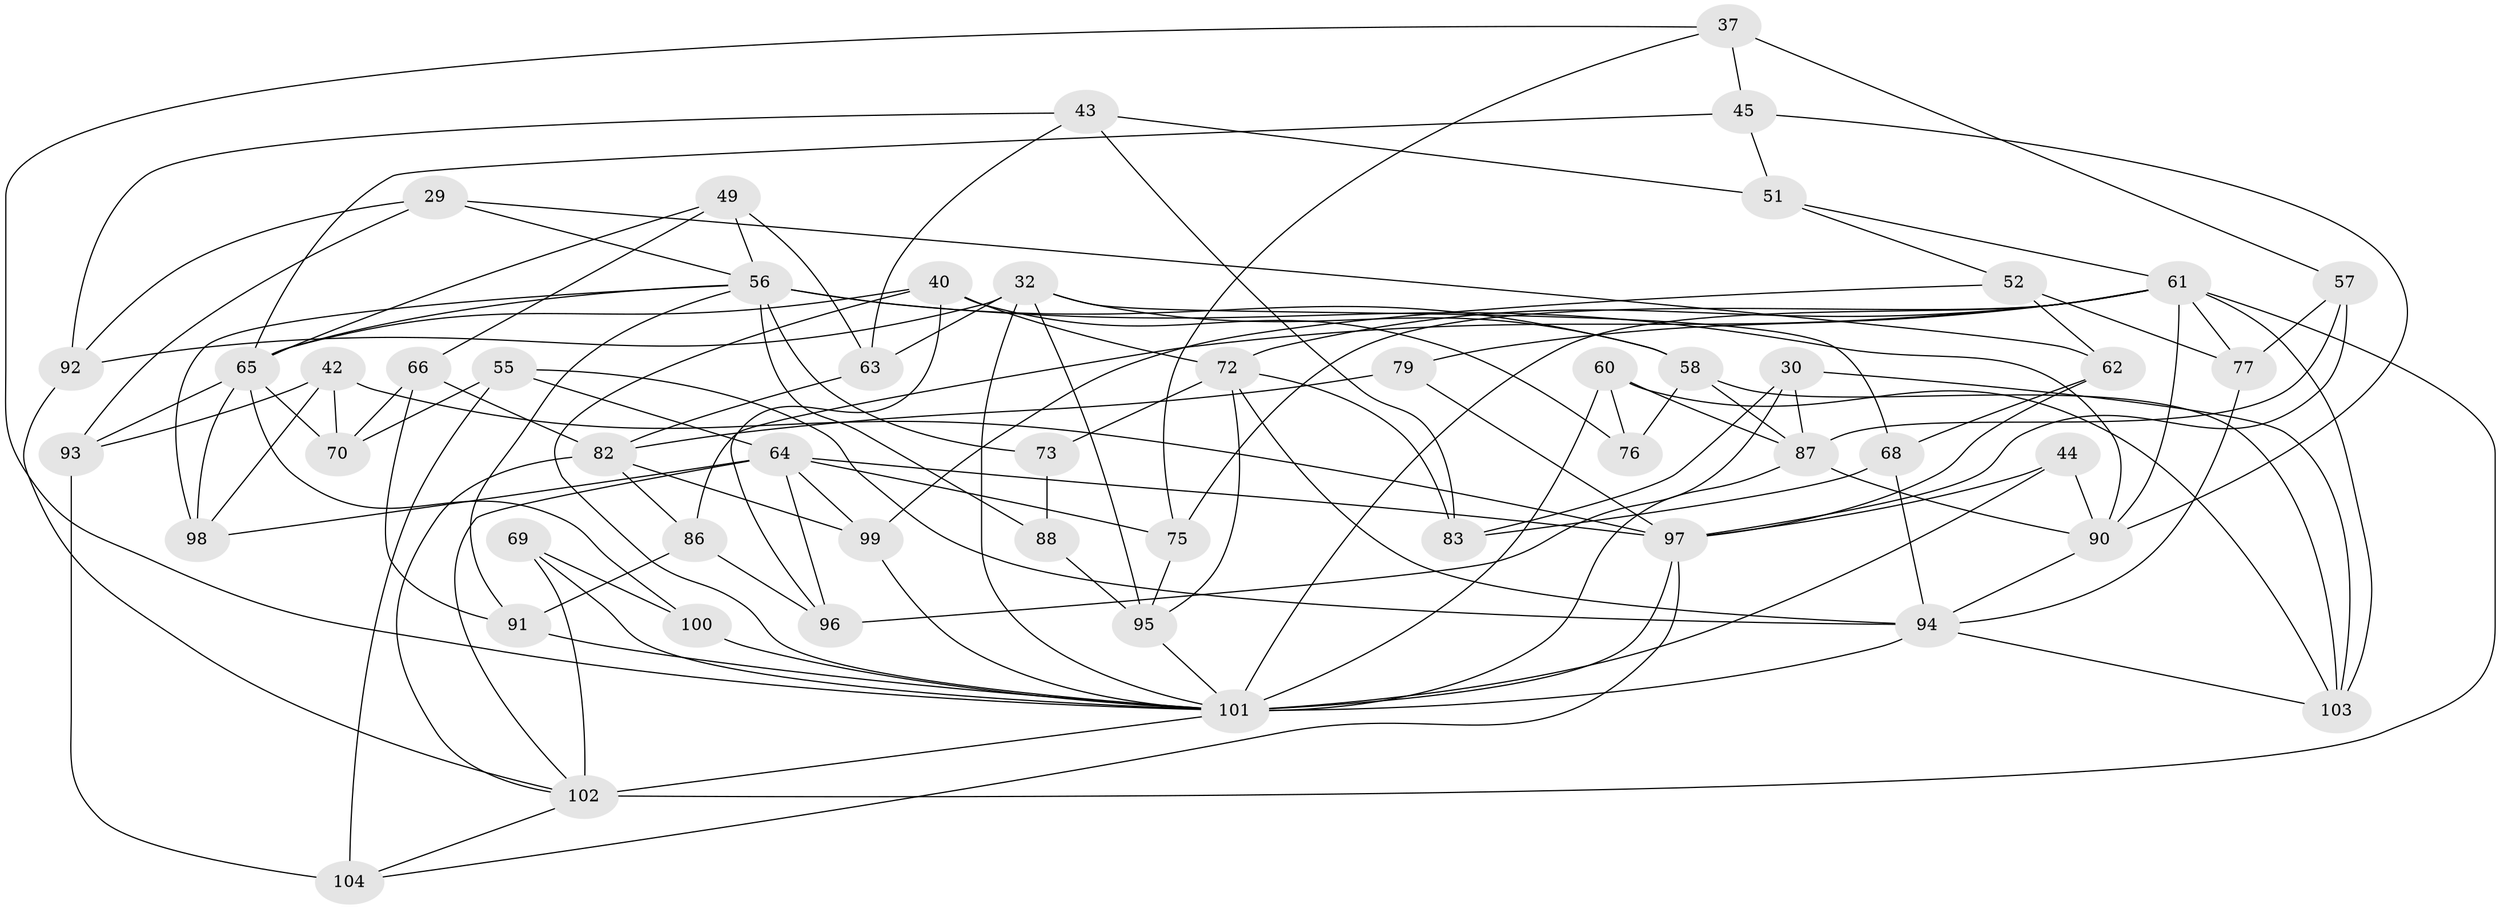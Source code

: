 // original degree distribution, {4: 1.0}
// Generated by graph-tools (version 1.1) at 2025/56/03/09/25 04:56:41]
// undirected, 52 vertices, 127 edges
graph export_dot {
graph [start="1"]
  node [color=gray90,style=filled];
  29;
  30;
  32 [super="+10+21"];
  37;
  40 [super="+28"];
  42;
  43;
  44;
  45;
  49;
  51;
  52;
  55;
  56 [super="+1+9+36"];
  57;
  58 [super="+12"];
  60 [super="+54"];
  61 [super="+41+19+26"];
  62;
  63;
  64 [super="+8+31"];
  65 [super="+25+47"];
  66;
  68;
  69 [super="+22"];
  70;
  72 [super="+6+16"];
  73 [super="+50"];
  75;
  76;
  77;
  79;
  82 [super="+18"];
  83;
  86;
  87 [super="+85"];
  88;
  90 [super="+48+81"];
  91;
  92;
  93;
  94 [super="+53"];
  95 [super="+74"];
  96;
  97 [super="+34+78"];
  98;
  99;
  100;
  101 [super="+20+59+89"];
  102 [super="+5+35+84"];
  103 [super="+46"];
  104;
  29 -- 92;
  29 -- 93;
  29 -- 62;
  29 -- 56;
  30 -- 103;
  30 -- 83;
  30 -- 96;
  30 -- 87;
  32 -- 63;
  32 -- 95 [weight=2];
  32 -- 58;
  32 -- 92;
  32 -- 68;
  32 -- 101 [weight=2];
  37 -- 45;
  37 -- 57;
  37 -- 75;
  37 -- 101;
  40 -- 76 [weight=2];
  40 -- 96;
  40 -- 65;
  40 -- 72;
  40 -- 101;
  42 -- 98;
  42 -- 70;
  42 -- 93;
  42 -- 97;
  43 -- 83;
  43 -- 63;
  43 -- 92;
  43 -- 51;
  44 -- 90 [weight=2];
  44 -- 101;
  44 -- 97;
  45 -- 51;
  45 -- 90;
  45 -- 65;
  49 -- 63;
  49 -- 66;
  49 -- 56;
  49 -- 65;
  51 -- 52;
  51 -- 61;
  52 -- 77;
  52 -- 99;
  52 -- 62;
  55 -- 104;
  55 -- 70;
  55 -- 94;
  55 -- 64;
  56 -- 88;
  56 -- 98;
  56 -- 91;
  56 -- 90 [weight=2];
  56 -- 58 [weight=2];
  56 -- 73 [weight=2];
  56 -- 65;
  57 -- 77;
  57 -- 87;
  57 -- 97;
  58 -- 76;
  58 -- 103;
  58 -- 87;
  60 -- 103;
  60 -- 101 [weight=2];
  60 -- 76;
  60 -- 87 [weight=2];
  61 -- 86;
  61 -- 90 [weight=3];
  61 -- 102 [weight=4];
  61 -- 75;
  61 -- 79;
  61 -- 77;
  61 -- 103 [weight=2];
  61 -- 101 [weight=3];
  61 -- 72;
  62 -- 68;
  62 -- 97;
  63 -- 82;
  64 -- 102 [weight=2];
  64 -- 99;
  64 -- 96;
  64 -- 98;
  64 -- 75;
  64 -- 97;
  65 -- 100;
  65 -- 98;
  65 -- 93;
  65 -- 70;
  66 -- 70;
  66 -- 91;
  66 -- 82;
  68 -- 83;
  68 -- 94;
  69 -- 100 [weight=2];
  69 -- 102 [weight=2];
  69 -- 101 [weight=2];
  72 -- 94 [weight=2];
  72 -- 73 [weight=2];
  72 -- 83;
  72 -- 95;
  73 -- 88 [weight=2];
  75 -- 95;
  77 -- 94;
  79 -- 82;
  79 -- 97 [weight=2];
  82 -- 86;
  82 -- 99;
  82 -- 102;
  86 -- 96;
  86 -- 91;
  87 -- 90 [weight=2];
  87 -- 101;
  88 -- 95;
  90 -- 94 [weight=2];
  91 -- 101;
  92 -- 102;
  93 -- 104;
  94 -- 103;
  94 -- 101 [weight=2];
  95 -- 101;
  97 -- 101 [weight=2];
  97 -- 104;
  99 -- 101;
  100 -- 101;
  101 -- 102;
  102 -- 104;
}
